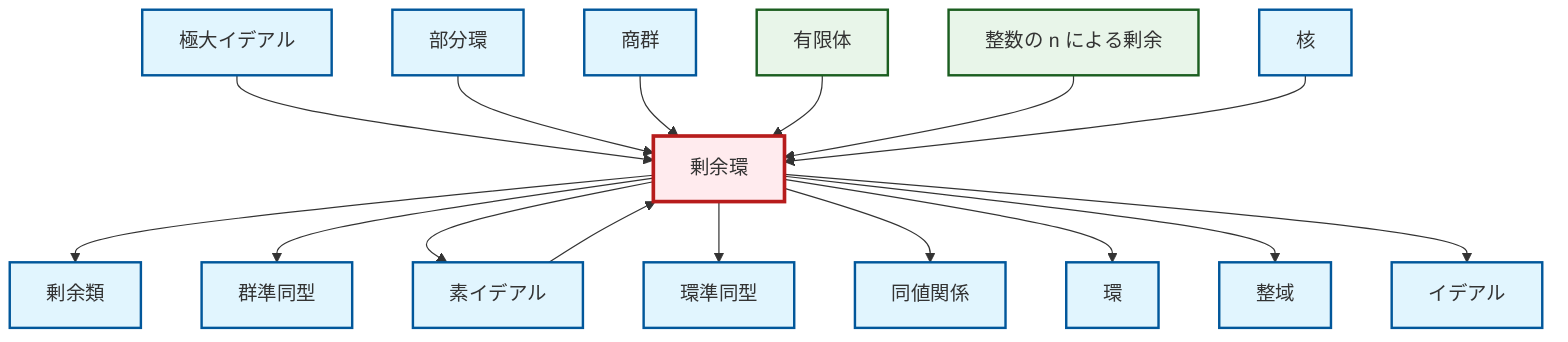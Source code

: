 graph TD
    classDef definition fill:#e1f5fe,stroke:#01579b,stroke-width:2px
    classDef theorem fill:#f3e5f5,stroke:#4a148c,stroke-width:2px
    classDef axiom fill:#fff3e0,stroke:#e65100,stroke-width:2px
    classDef example fill:#e8f5e9,stroke:#1b5e20,stroke-width:2px
    classDef current fill:#ffebee,stroke:#b71c1c,stroke-width:3px
    def-subring["部分環"]:::definition
    def-ring["環"]:::definition
    ex-finite-field["有限体"]:::example
    def-homomorphism["群準同型"]:::definition
    def-maximal-ideal["極大イデアル"]:::definition
    ex-quotient-integers-mod-n["整数の n による剰余"]:::example
    def-quotient-group["商群"]:::definition
    def-ring-homomorphism["環準同型"]:::definition
    def-ideal["イデアル"]:::definition
    def-quotient-ring["剰余環"]:::definition
    def-integral-domain["整域"]:::definition
    def-prime-ideal["素イデアル"]:::definition
    def-kernel["核"]:::definition
    def-equivalence-relation["同値関係"]:::definition
    def-coset["剰余類"]:::definition
    def-quotient-ring --> def-coset
    def-quotient-ring --> def-homomorphism
    def-quotient-ring --> def-prime-ideal
    def-quotient-ring --> def-ring-homomorphism
    def-maximal-ideal --> def-quotient-ring
    def-subring --> def-quotient-ring
    def-quotient-group --> def-quotient-ring
    def-quotient-ring --> def-equivalence-relation
    def-quotient-ring --> def-ring
    ex-finite-field --> def-quotient-ring
    ex-quotient-integers-mod-n --> def-quotient-ring
    def-quotient-ring --> def-integral-domain
    def-quotient-ring --> def-ideal
    def-prime-ideal --> def-quotient-ring
    def-kernel --> def-quotient-ring
    class def-quotient-ring current